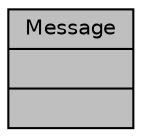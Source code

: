digraph "Message"
{
 // LATEX_PDF_SIZE
  edge [fontname="Helvetica",fontsize="10",labelfontname="Helvetica",labelfontsize="10"];
  node [fontname="Helvetica",fontsize="10",shape=record];
  Node1 [label="{Message\n||}",height=0.2,width=0.4,color="black", fillcolor="grey75", style="filled", fontcolor="black",tooltip=" "];
}
